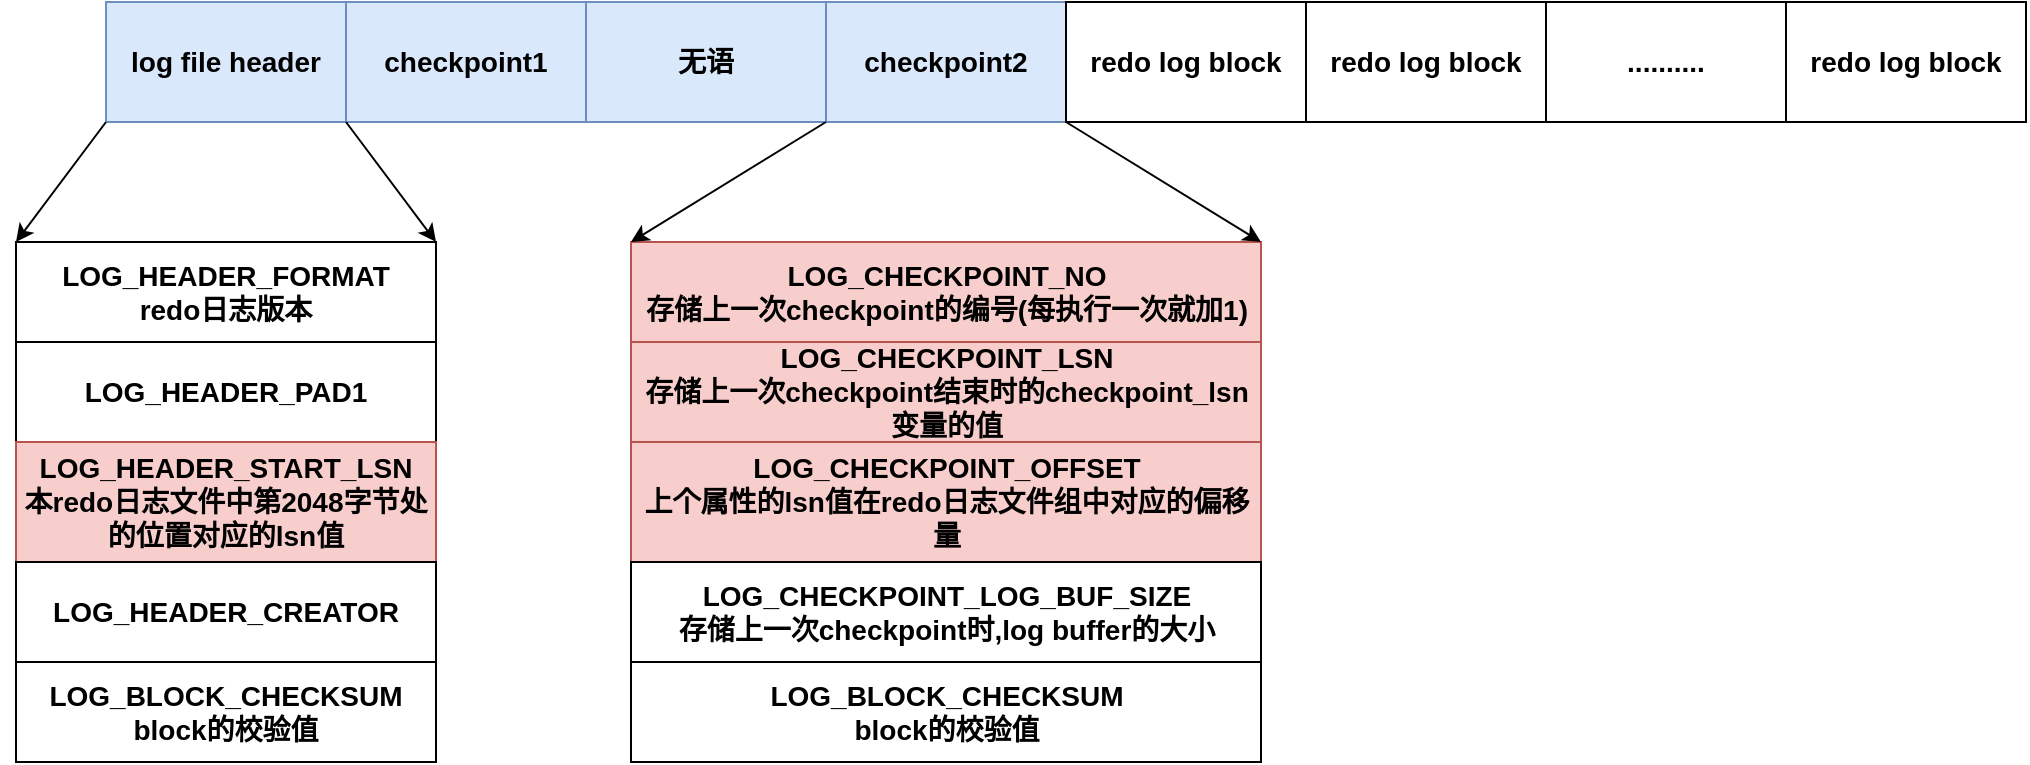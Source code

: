 <mxfile version="15.2.7" type="device"><diagram id="V81as9VIFOsoWbOsNzUE" name="第 1 页"><mxGraphModel dx="1851" dy="592" grid="1" gridSize="10" guides="1" tooltips="1" connect="1" arrows="1" fold="1" page="1" pageScale="1" pageWidth="827" pageHeight="1169" math="0" shadow="0"><root><mxCell id="0"/><mxCell id="1" parent="0"/><mxCell id="lcxWXCJ5EoL8QJwURQEn-1" value="&lt;b&gt;&lt;font style=&quot;font-size: 14px&quot;&gt;log file header&lt;/font&gt;&lt;/b&gt;" style="rounded=0;whiteSpace=wrap;html=1;fillColor=#dae8fc;strokeColor=#6c8ebf;" vertex="1" parent="1"><mxGeometry x="10" y="150" width="120" height="60" as="geometry"/></mxCell><mxCell id="lcxWXCJ5EoL8QJwURQEn-5" value="&lt;b&gt;&lt;font style=&quot;font-size: 14px&quot;&gt;checkpoint1&lt;/font&gt;&lt;/b&gt;" style="rounded=0;whiteSpace=wrap;html=1;fillColor=#dae8fc;strokeColor=#6c8ebf;" vertex="1" parent="1"><mxGeometry x="130" y="150" width="120" height="60" as="geometry"/></mxCell><mxCell id="lcxWXCJ5EoL8QJwURQEn-6" value="&lt;b&gt;&lt;font style=&quot;font-size: 14px&quot;&gt;checkpoint2&lt;/font&gt;&lt;/b&gt;" style="rounded=0;whiteSpace=wrap;html=1;fillColor=#dae8fc;strokeColor=#6c8ebf;" vertex="1" parent="1"><mxGeometry x="370" y="150" width="120" height="60" as="geometry"/></mxCell><mxCell id="lcxWXCJ5EoL8QJwURQEn-7" value="&lt;span style=&quot;font-size: 14px&quot;&gt;&lt;b&gt;无语&lt;/b&gt;&lt;/span&gt;" style="rounded=0;whiteSpace=wrap;html=1;fillColor=#dae8fc;strokeColor=#6c8ebf;" vertex="1" parent="1"><mxGeometry x="250" y="150" width="120" height="60" as="geometry"/></mxCell><mxCell id="lcxWXCJ5EoL8QJwURQEn-8" value="&lt;b&gt;&lt;font style=&quot;font-size: 14px&quot;&gt;redo log block&lt;/font&gt;&lt;/b&gt;" style="rounded=0;whiteSpace=wrap;html=1;" vertex="1" parent="1"><mxGeometry x="490" y="150" width="120" height="60" as="geometry"/></mxCell><mxCell id="lcxWXCJ5EoL8QJwURQEn-9" value="&lt;b&gt;&lt;font style=&quot;font-size: 14px&quot;&gt;redo log block&lt;/font&gt;&lt;/b&gt;" style="rounded=0;whiteSpace=wrap;html=1;" vertex="1" parent="1"><mxGeometry x="610" y="150" width="120" height="60" as="geometry"/></mxCell><mxCell id="lcxWXCJ5EoL8QJwURQEn-10" value="&lt;b&gt;&lt;font style=&quot;font-size: 14px&quot;&gt;redo log block&lt;/font&gt;&lt;/b&gt;" style="rounded=0;whiteSpace=wrap;html=1;" vertex="1" parent="1"><mxGeometry x="850" y="150" width="120" height="60" as="geometry"/></mxCell><mxCell id="lcxWXCJ5EoL8QJwURQEn-11" value="&lt;span style=&quot;font-size: 14px&quot;&gt;&lt;b&gt;..........&lt;/b&gt;&lt;/span&gt;" style="rounded=0;whiteSpace=wrap;html=1;" vertex="1" parent="1"><mxGeometry x="730" y="150" width="120" height="60" as="geometry"/></mxCell><mxCell id="lcxWXCJ5EoL8QJwURQEn-12" value="&lt;b&gt;&lt;font style=&quot;font-size: 14px&quot;&gt;LOG_HEADER_FORMAT&lt;br&gt;redo日志版本&lt;br&gt;&lt;/font&gt;&lt;/b&gt;" style="rounded=0;whiteSpace=wrap;html=1;" vertex="1" parent="1"><mxGeometry x="-35" y="270" width="210" height="50" as="geometry"/></mxCell><mxCell id="lcxWXCJ5EoL8QJwURQEn-13" value="&lt;b&gt;&lt;font style=&quot;font-size: 14px&quot;&gt;LOG_HEADER_PAD1&lt;br&gt;&lt;/font&gt;&lt;/b&gt;" style="rounded=0;whiteSpace=wrap;html=1;" vertex="1" parent="1"><mxGeometry x="-35" y="320" width="210" height="50" as="geometry"/></mxCell><mxCell id="lcxWXCJ5EoL8QJwURQEn-14" value="&lt;b&gt;&lt;font style=&quot;font-size: 14px&quot;&gt;LOG_HEADER_START_LSN&lt;br&gt;本redo日志文件中第2048字节处的位置对应的lsn值&lt;br&gt;&lt;/font&gt;&lt;/b&gt;" style="rounded=0;whiteSpace=wrap;html=1;fillColor=#f8cecc;strokeColor=#b85450;" vertex="1" parent="1"><mxGeometry x="-35" y="370" width="210" height="60" as="geometry"/></mxCell><mxCell id="lcxWXCJ5EoL8QJwURQEn-15" value="&lt;b&gt;&lt;font style=&quot;font-size: 14px&quot;&gt;LOG_HEADER_CREATOR&lt;br&gt;&lt;/font&gt;&lt;/b&gt;" style="rounded=0;whiteSpace=wrap;html=1;" vertex="1" parent="1"><mxGeometry x="-35" y="430" width="210" height="50" as="geometry"/></mxCell><mxCell id="lcxWXCJ5EoL8QJwURQEn-16" value="&lt;b&gt;&lt;font style=&quot;font-size: 14px&quot;&gt;LOG_BLOCK_CHECKSUM&lt;br&gt;block的校验值&lt;br&gt;&lt;/font&gt;&lt;/b&gt;" style="rounded=0;whiteSpace=wrap;html=1;" vertex="1" parent="1"><mxGeometry x="-35" y="480" width="210" height="50" as="geometry"/></mxCell><mxCell id="lcxWXCJ5EoL8QJwURQEn-17" value="" style="endArrow=classic;html=1;exitX=0;exitY=1;exitDx=0;exitDy=0;entryX=0;entryY=0;entryDx=0;entryDy=0;" edge="1" parent="1" source="lcxWXCJ5EoL8QJwURQEn-1" target="lcxWXCJ5EoL8QJwURQEn-12"><mxGeometry width="50" height="50" relative="1" as="geometry"><mxPoint x="-90" y="290" as="sourcePoint"/><mxPoint x="-40" y="240" as="targetPoint"/></mxGeometry></mxCell><mxCell id="lcxWXCJ5EoL8QJwURQEn-18" value="" style="endArrow=classic;html=1;exitX=1;exitY=1;exitDx=0;exitDy=0;entryX=1;entryY=0;entryDx=0;entryDy=0;" edge="1" parent="1" source="lcxWXCJ5EoL8QJwURQEn-1" target="lcxWXCJ5EoL8QJwURQEn-12"><mxGeometry width="50" height="50" relative="1" as="geometry"><mxPoint x="20" y="220" as="sourcePoint"/><mxPoint x="-25.0" y="280" as="targetPoint"/></mxGeometry></mxCell><mxCell id="lcxWXCJ5EoL8QJwURQEn-19" value="&lt;b&gt;&lt;font style=&quot;font-size: 14px&quot;&gt;LOG_CHECKPOINT_NO&lt;br&gt;存储上一次checkpoint的编号(每执行一次就加1)&lt;br&gt;&lt;/font&gt;&lt;/b&gt;" style="rounded=0;whiteSpace=wrap;html=1;fillColor=#f8cecc;strokeColor=#b85450;" vertex="1" parent="1"><mxGeometry x="272.5" y="270" width="315" height="50" as="geometry"/></mxCell><mxCell id="lcxWXCJ5EoL8QJwURQEn-20" value="&lt;b&gt;&lt;font style=&quot;font-size: 14px&quot;&gt;LOG_CHECKPOINT_LSN&lt;br&gt;存储上一次checkpoint结束时的checkpoint_lsn变量的值&lt;br&gt;&lt;/font&gt;&lt;/b&gt;" style="rounded=0;whiteSpace=wrap;html=1;fillColor=#f8cecc;strokeColor=#b85450;" vertex="1" parent="1"><mxGeometry x="272.5" y="320" width="315" height="50" as="geometry"/></mxCell><mxCell id="lcxWXCJ5EoL8QJwURQEn-21" value="&lt;b&gt;&lt;font style=&quot;font-size: 14px&quot;&gt;LOG_CHECKPOINT_OFFSET&lt;br&gt;上个属性的lsn值在redo日志文件组中对应的偏移量&lt;br&gt;&lt;/font&gt;&lt;/b&gt;" style="rounded=0;whiteSpace=wrap;html=1;fillColor=#f8cecc;strokeColor=#b85450;" vertex="1" parent="1"><mxGeometry x="272.5" y="370" width="315" height="60" as="geometry"/></mxCell><mxCell id="lcxWXCJ5EoL8QJwURQEn-22" value="&lt;b&gt;&lt;font style=&quot;font-size: 14px&quot;&gt;LOG_CHECKPOINT_LOG_BUF_SIZE&lt;br&gt;存储上一次checkpoint时,log buffer的大小&lt;br&gt;&lt;/font&gt;&lt;/b&gt;" style="rounded=0;whiteSpace=wrap;html=1;" vertex="1" parent="1"><mxGeometry x="272.5" y="430" width="315" height="50" as="geometry"/></mxCell><mxCell id="lcxWXCJ5EoL8QJwURQEn-23" value="&lt;b&gt;&lt;font style=&quot;font-size: 14px&quot;&gt;LOG_BLOCK_CHECKSUM&lt;br&gt;block的校验值&lt;br&gt;&lt;/font&gt;&lt;/b&gt;" style="rounded=0;whiteSpace=wrap;html=1;" vertex="1" parent="1"><mxGeometry x="272.5" y="480" width="315" height="50" as="geometry"/></mxCell><mxCell id="lcxWXCJ5EoL8QJwURQEn-24" value="" style="endArrow=classic;html=1;exitX=1;exitY=1;exitDx=0;exitDy=0;entryX=1;entryY=0;entryDx=0;entryDy=0;" edge="1" parent="1" target="lcxWXCJ5EoL8QJwURQEn-19"><mxGeometry width="50" height="50" relative="1" as="geometry"><mxPoint x="490" y="210" as="sourcePoint"/><mxPoint x="535" y="270" as="targetPoint"/></mxGeometry></mxCell><mxCell id="lcxWXCJ5EoL8QJwURQEn-25" value="" style="endArrow=classic;html=1;exitX=0;exitY=1;exitDx=0;exitDy=0;entryX=0;entryY=0;entryDx=0;entryDy=0;" edge="1" parent="1" source="lcxWXCJ5EoL8QJwURQEn-6" target="lcxWXCJ5EoL8QJwURQEn-19"><mxGeometry width="50" height="50" relative="1" as="geometry"><mxPoint x="500" y="220" as="sourcePoint"/><mxPoint x="597.5" y="280" as="targetPoint"/></mxGeometry></mxCell></root></mxGraphModel></diagram></mxfile>